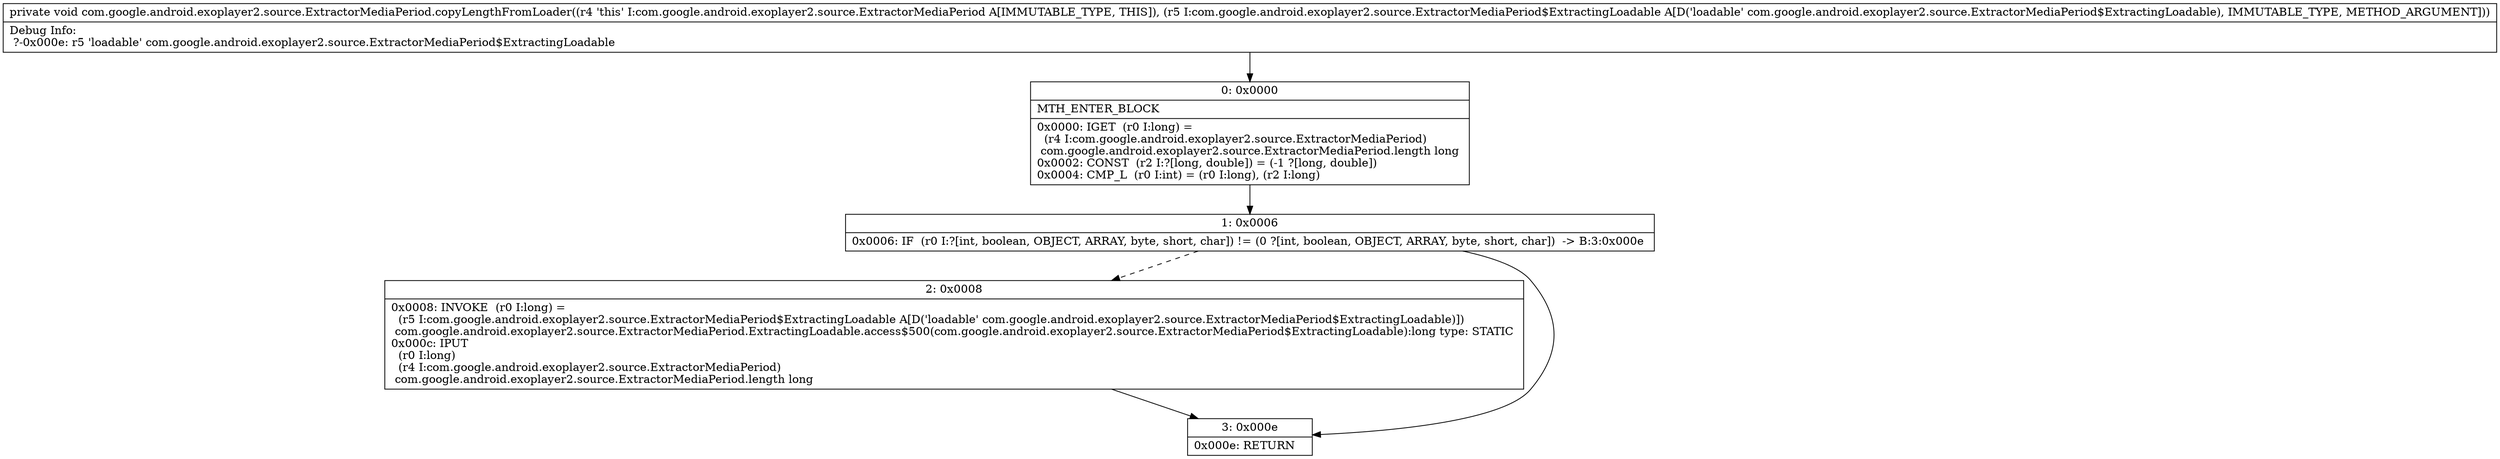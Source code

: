 digraph "CFG forcom.google.android.exoplayer2.source.ExtractorMediaPeriod.copyLengthFromLoader(Lcom\/google\/android\/exoplayer2\/source\/ExtractorMediaPeriod$ExtractingLoadable;)V" {
Node_0 [shape=record,label="{0\:\ 0x0000|MTH_ENTER_BLOCK\l|0x0000: IGET  (r0 I:long) = \l  (r4 I:com.google.android.exoplayer2.source.ExtractorMediaPeriod)\l com.google.android.exoplayer2.source.ExtractorMediaPeriod.length long \l0x0002: CONST  (r2 I:?[long, double]) = (\-1 ?[long, double]) \l0x0004: CMP_L  (r0 I:int) = (r0 I:long), (r2 I:long) \l}"];
Node_1 [shape=record,label="{1\:\ 0x0006|0x0006: IF  (r0 I:?[int, boolean, OBJECT, ARRAY, byte, short, char]) != (0 ?[int, boolean, OBJECT, ARRAY, byte, short, char])  \-\> B:3:0x000e \l}"];
Node_2 [shape=record,label="{2\:\ 0x0008|0x0008: INVOKE  (r0 I:long) = \l  (r5 I:com.google.android.exoplayer2.source.ExtractorMediaPeriod$ExtractingLoadable A[D('loadable' com.google.android.exoplayer2.source.ExtractorMediaPeriod$ExtractingLoadable)])\l com.google.android.exoplayer2.source.ExtractorMediaPeriod.ExtractingLoadable.access$500(com.google.android.exoplayer2.source.ExtractorMediaPeriod$ExtractingLoadable):long type: STATIC \l0x000c: IPUT  \l  (r0 I:long)\l  (r4 I:com.google.android.exoplayer2.source.ExtractorMediaPeriod)\l com.google.android.exoplayer2.source.ExtractorMediaPeriod.length long \l}"];
Node_3 [shape=record,label="{3\:\ 0x000e|0x000e: RETURN   \l}"];
MethodNode[shape=record,label="{private void com.google.android.exoplayer2.source.ExtractorMediaPeriod.copyLengthFromLoader((r4 'this' I:com.google.android.exoplayer2.source.ExtractorMediaPeriod A[IMMUTABLE_TYPE, THIS]), (r5 I:com.google.android.exoplayer2.source.ExtractorMediaPeriod$ExtractingLoadable A[D('loadable' com.google.android.exoplayer2.source.ExtractorMediaPeriod$ExtractingLoadable), IMMUTABLE_TYPE, METHOD_ARGUMENT]))  | Debug Info:\l  ?\-0x000e: r5 'loadable' com.google.android.exoplayer2.source.ExtractorMediaPeriod$ExtractingLoadable\l}"];
MethodNode -> Node_0;
Node_0 -> Node_1;
Node_1 -> Node_2[style=dashed];
Node_1 -> Node_3;
Node_2 -> Node_3;
}

